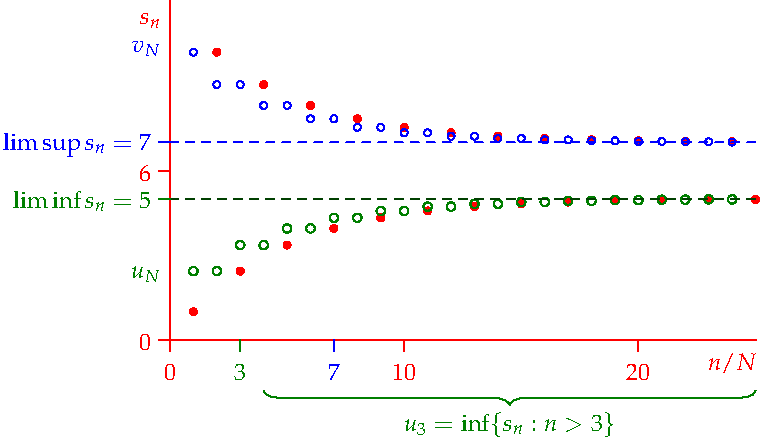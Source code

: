 settings.tex="pdflatex";

texpreamble("\usepackage{amsmath}
\usepackage{amsthm,amssymb}
\usepackage{mathpazo}
\usepackage[svgnames]{xcolor}
");
import graph;

size(380,220,IgnoreAspect);

dotfactor=8;

real f(real n){return 6+5*(-4/5)^(n)+(-1)^n;}

int Max=25;
//real[] M=sequence(f,120);

//for(int j=0; j<=Max+20; ++j){
//	M.push(f(j));
//	}


dot((1,f(1)),red);
	
for(int j=2; j<=Max; ++j){
	real[] a=sequence(j,Max+20);
	real M=max(map(f,a));
	real m=min(map(f,a));
	dot((j,f(j)),red);
	dot((j-1,M),blue,NoFill);
	dot((j-1,m),deepgreen+linewidth(0.6),NoFill);
	}
	
draw((0,7)--(Max,7),blue+dashed);
draw((0,5)--(Max,5),darkgreen+dashed);
	
ytick(Label("$\limsup s_n=7$",align=W),7,W,blue);
ytick(Label("$\liminf s_n=5$",align=W),5,W,deepgreen);

xaxis(0,Max,red,RightTicks(new real[]{0,10,20}));
yaxis(0,12,red,LeftTicks(new real[]{0,6}));
labely("$s_n$",11.5,W,red);
labely("$u_N$",2.5,W,deepgreen);
labely("$v_N$",10.5,W,blue);
labelx("$n/N$",Max-1,S,red);

xtick(Label("$3$",align=S),3,S,deepgreen);
xtick(Label("$7$",align=S),7,S,blue);
draw(reflect((0,0),(1,0))*brace((4,1.8),(Max,1.8),0.5),deepgreen);
label("$u_3=\inf\{s_n:n>3\}$",(4+(Max-4)/2,-3),deepgreen);
